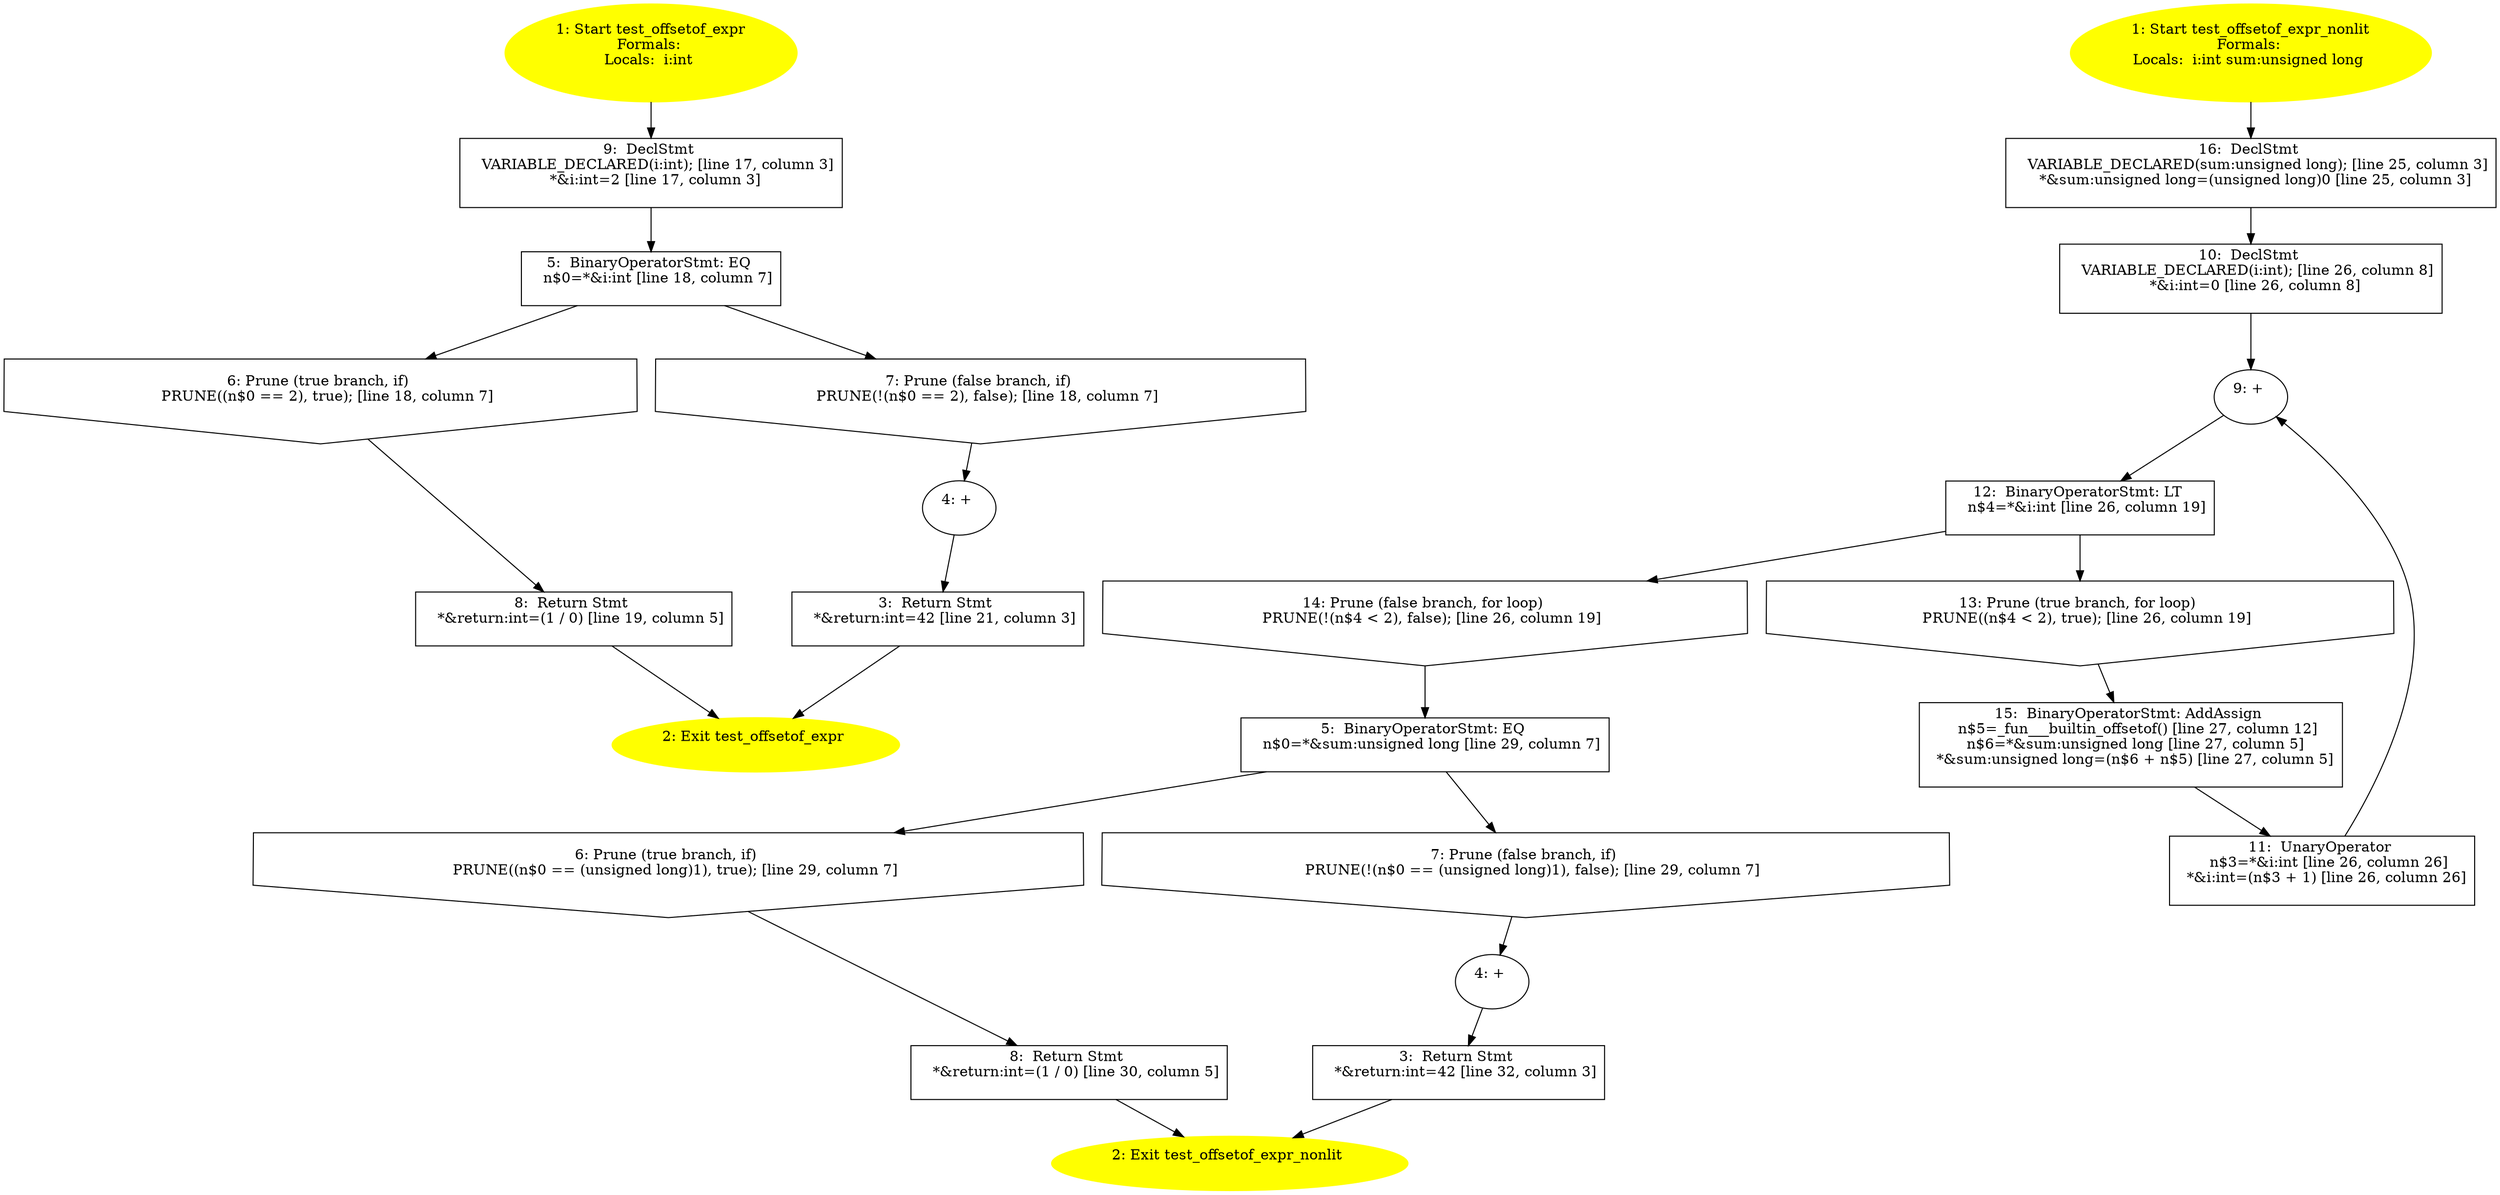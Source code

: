 /* @generated */
digraph cfg {
"test_offsetof_expr.8f3e634fd0f68dff_1" [label="1: Start test_offsetof_expr\nFormals: \nLocals:  i:int \n  " color=yellow style=filled]
	

	 "test_offsetof_expr.8f3e634fd0f68dff_1" -> "test_offsetof_expr.8f3e634fd0f68dff_9" ;
"test_offsetof_expr.8f3e634fd0f68dff_2" [label="2: Exit test_offsetof_expr \n  " color=yellow style=filled]
	

"test_offsetof_expr.8f3e634fd0f68dff_3" [label="3:  Return Stmt \n   *&return:int=42 [line 21, column 3]\n " shape="box"]
	

	 "test_offsetof_expr.8f3e634fd0f68dff_3" -> "test_offsetof_expr.8f3e634fd0f68dff_2" ;
"test_offsetof_expr.8f3e634fd0f68dff_4" [label="4: + \n  " ]
	

	 "test_offsetof_expr.8f3e634fd0f68dff_4" -> "test_offsetof_expr.8f3e634fd0f68dff_3" ;
"test_offsetof_expr.8f3e634fd0f68dff_5" [label="5:  BinaryOperatorStmt: EQ \n   n$0=*&i:int [line 18, column 7]\n " shape="box"]
	

	 "test_offsetof_expr.8f3e634fd0f68dff_5" -> "test_offsetof_expr.8f3e634fd0f68dff_6" ;
	 "test_offsetof_expr.8f3e634fd0f68dff_5" -> "test_offsetof_expr.8f3e634fd0f68dff_7" ;
"test_offsetof_expr.8f3e634fd0f68dff_6" [label="6: Prune (true branch, if) \n   PRUNE((n$0 == 2), true); [line 18, column 7]\n " shape="invhouse"]
	

	 "test_offsetof_expr.8f3e634fd0f68dff_6" -> "test_offsetof_expr.8f3e634fd0f68dff_8" ;
"test_offsetof_expr.8f3e634fd0f68dff_7" [label="7: Prune (false branch, if) \n   PRUNE(!(n$0 == 2), false); [line 18, column 7]\n " shape="invhouse"]
	

	 "test_offsetof_expr.8f3e634fd0f68dff_7" -> "test_offsetof_expr.8f3e634fd0f68dff_4" ;
"test_offsetof_expr.8f3e634fd0f68dff_8" [label="8:  Return Stmt \n   *&return:int=(1 / 0) [line 19, column 5]\n " shape="box"]
	

	 "test_offsetof_expr.8f3e634fd0f68dff_8" -> "test_offsetof_expr.8f3e634fd0f68dff_2" ;
"test_offsetof_expr.8f3e634fd0f68dff_9" [label="9:  DeclStmt \n   VARIABLE_DECLARED(i:int); [line 17, column 3]\n  *&i:int=2 [line 17, column 3]\n " shape="box"]
	

	 "test_offsetof_expr.8f3e634fd0f68dff_9" -> "test_offsetof_expr.8f3e634fd0f68dff_5" ;
"test_offsetof_expr_nonlit.84cbb7cce74551fd_1" [label="1: Start test_offsetof_expr_nonlit\nFormals: \nLocals:  i:int sum:unsigned long \n  " color=yellow style=filled]
	

	 "test_offsetof_expr_nonlit.84cbb7cce74551fd_1" -> "test_offsetof_expr_nonlit.84cbb7cce74551fd_16" ;
"test_offsetof_expr_nonlit.84cbb7cce74551fd_2" [label="2: Exit test_offsetof_expr_nonlit \n  " color=yellow style=filled]
	

"test_offsetof_expr_nonlit.84cbb7cce74551fd_3" [label="3:  Return Stmt \n   *&return:int=42 [line 32, column 3]\n " shape="box"]
	

	 "test_offsetof_expr_nonlit.84cbb7cce74551fd_3" -> "test_offsetof_expr_nonlit.84cbb7cce74551fd_2" ;
"test_offsetof_expr_nonlit.84cbb7cce74551fd_4" [label="4: + \n  " ]
	

	 "test_offsetof_expr_nonlit.84cbb7cce74551fd_4" -> "test_offsetof_expr_nonlit.84cbb7cce74551fd_3" ;
"test_offsetof_expr_nonlit.84cbb7cce74551fd_5" [label="5:  BinaryOperatorStmt: EQ \n   n$0=*&sum:unsigned long [line 29, column 7]\n " shape="box"]
	

	 "test_offsetof_expr_nonlit.84cbb7cce74551fd_5" -> "test_offsetof_expr_nonlit.84cbb7cce74551fd_6" ;
	 "test_offsetof_expr_nonlit.84cbb7cce74551fd_5" -> "test_offsetof_expr_nonlit.84cbb7cce74551fd_7" ;
"test_offsetof_expr_nonlit.84cbb7cce74551fd_6" [label="6: Prune (true branch, if) \n   PRUNE((n$0 == (unsigned long)1), true); [line 29, column 7]\n " shape="invhouse"]
	

	 "test_offsetof_expr_nonlit.84cbb7cce74551fd_6" -> "test_offsetof_expr_nonlit.84cbb7cce74551fd_8" ;
"test_offsetof_expr_nonlit.84cbb7cce74551fd_7" [label="7: Prune (false branch, if) \n   PRUNE(!(n$0 == (unsigned long)1), false); [line 29, column 7]\n " shape="invhouse"]
	

	 "test_offsetof_expr_nonlit.84cbb7cce74551fd_7" -> "test_offsetof_expr_nonlit.84cbb7cce74551fd_4" ;
"test_offsetof_expr_nonlit.84cbb7cce74551fd_8" [label="8:  Return Stmt \n   *&return:int=(1 / 0) [line 30, column 5]\n " shape="box"]
	

	 "test_offsetof_expr_nonlit.84cbb7cce74551fd_8" -> "test_offsetof_expr_nonlit.84cbb7cce74551fd_2" ;
"test_offsetof_expr_nonlit.84cbb7cce74551fd_9" [label="9: + \n  " ]
	

	 "test_offsetof_expr_nonlit.84cbb7cce74551fd_9" -> "test_offsetof_expr_nonlit.84cbb7cce74551fd_12" ;
"test_offsetof_expr_nonlit.84cbb7cce74551fd_10" [label="10:  DeclStmt \n   VARIABLE_DECLARED(i:int); [line 26, column 8]\n  *&i:int=0 [line 26, column 8]\n " shape="box"]
	

	 "test_offsetof_expr_nonlit.84cbb7cce74551fd_10" -> "test_offsetof_expr_nonlit.84cbb7cce74551fd_9" ;
"test_offsetof_expr_nonlit.84cbb7cce74551fd_11" [label="11:  UnaryOperator \n   n$3=*&i:int [line 26, column 26]\n  *&i:int=(n$3 + 1) [line 26, column 26]\n " shape="box"]
	

	 "test_offsetof_expr_nonlit.84cbb7cce74551fd_11" -> "test_offsetof_expr_nonlit.84cbb7cce74551fd_9" ;
"test_offsetof_expr_nonlit.84cbb7cce74551fd_12" [label="12:  BinaryOperatorStmt: LT \n   n$4=*&i:int [line 26, column 19]\n " shape="box"]
	

	 "test_offsetof_expr_nonlit.84cbb7cce74551fd_12" -> "test_offsetof_expr_nonlit.84cbb7cce74551fd_13" ;
	 "test_offsetof_expr_nonlit.84cbb7cce74551fd_12" -> "test_offsetof_expr_nonlit.84cbb7cce74551fd_14" ;
"test_offsetof_expr_nonlit.84cbb7cce74551fd_13" [label="13: Prune (true branch, for loop) \n   PRUNE((n$4 < 2), true); [line 26, column 19]\n " shape="invhouse"]
	

	 "test_offsetof_expr_nonlit.84cbb7cce74551fd_13" -> "test_offsetof_expr_nonlit.84cbb7cce74551fd_15" ;
"test_offsetof_expr_nonlit.84cbb7cce74551fd_14" [label="14: Prune (false branch, for loop) \n   PRUNE(!(n$4 < 2), false); [line 26, column 19]\n " shape="invhouse"]
	

	 "test_offsetof_expr_nonlit.84cbb7cce74551fd_14" -> "test_offsetof_expr_nonlit.84cbb7cce74551fd_5" ;
"test_offsetof_expr_nonlit.84cbb7cce74551fd_15" [label="15:  BinaryOperatorStmt: AddAssign \n   n$5=_fun___builtin_offsetof() [line 27, column 12]\n  n$6=*&sum:unsigned long [line 27, column 5]\n  *&sum:unsigned long=(n$6 + n$5) [line 27, column 5]\n " shape="box"]
	

	 "test_offsetof_expr_nonlit.84cbb7cce74551fd_15" -> "test_offsetof_expr_nonlit.84cbb7cce74551fd_11" ;
"test_offsetof_expr_nonlit.84cbb7cce74551fd_16" [label="16:  DeclStmt \n   VARIABLE_DECLARED(sum:unsigned long); [line 25, column 3]\n  *&sum:unsigned long=(unsigned long)0 [line 25, column 3]\n " shape="box"]
	

	 "test_offsetof_expr_nonlit.84cbb7cce74551fd_16" -> "test_offsetof_expr_nonlit.84cbb7cce74551fd_10" ;
}
